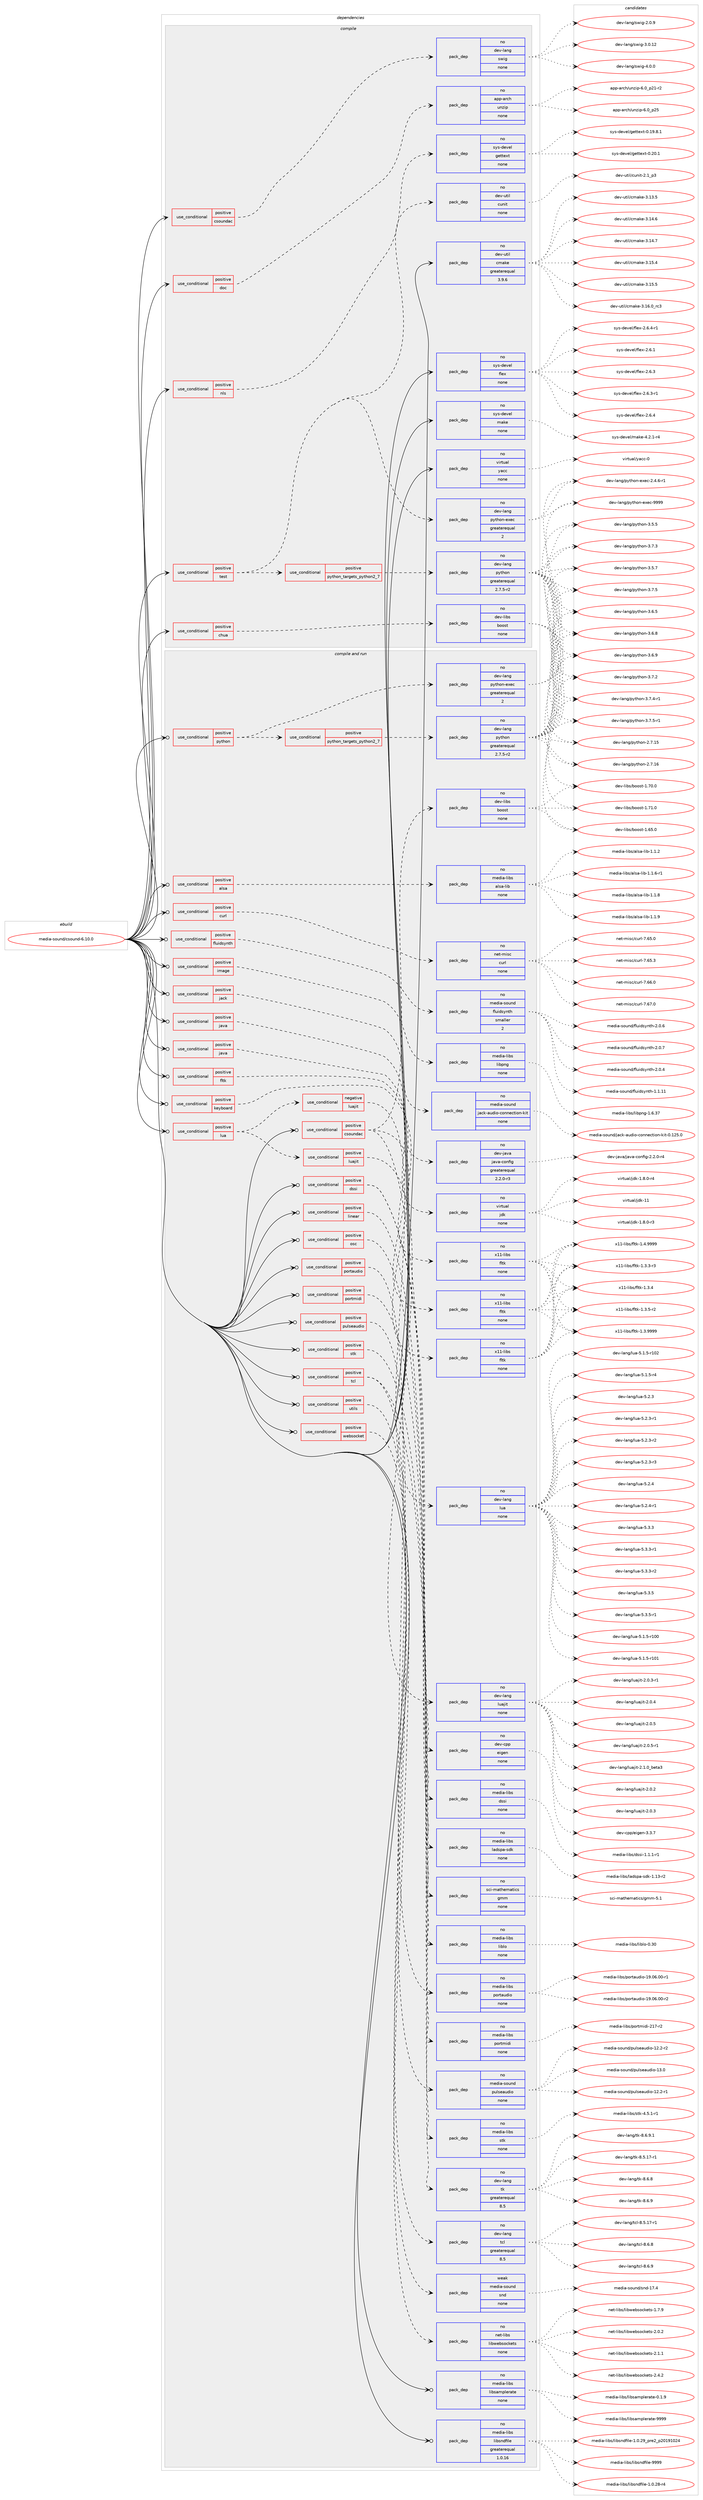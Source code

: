 digraph prolog {

# *************
# Graph options
# *************

newrank=true;
concentrate=true;
compound=true;
graph [rankdir=LR,fontname=Helvetica,fontsize=10,ranksep=1.5];#, ranksep=2.5, nodesep=0.2];
edge  [arrowhead=vee];
node  [fontname=Helvetica,fontsize=10];

# **********
# The ebuild
# **********

subgraph cluster_leftcol {
color=gray;
rank=same;
label=<<i>ebuild</i>>;
id [label="media-sound/csound-6.10.0", color=red, width=4, href="../media-sound/csound-6.10.0.svg"];
}

# ****************
# The dependencies
# ****************

subgraph cluster_midcol {
color=gray;
label=<<i>dependencies</i>>;
subgraph cluster_compile {
fillcolor="#eeeeee";
style=filled;
label=<<i>compile</i>>;
subgraph cond193759 {
dependency798085 [label=<<TABLE BORDER="0" CELLBORDER="1" CELLSPACING="0" CELLPADDING="4"><TR><TD ROWSPAN="3" CELLPADDING="10">use_conditional</TD></TR><TR><TD>positive</TD></TR><TR><TD>chua</TD></TR></TABLE>>, shape=none, color=red];
subgraph pack590385 {
dependency798086 [label=<<TABLE BORDER="0" CELLBORDER="1" CELLSPACING="0" CELLPADDING="4" WIDTH="220"><TR><TD ROWSPAN="6" CELLPADDING="30">pack_dep</TD></TR><TR><TD WIDTH="110">no</TD></TR><TR><TD>dev-libs</TD></TR><TR><TD>boost</TD></TR><TR><TD>none</TD></TR><TR><TD></TD></TR></TABLE>>, shape=none, color=blue];
}
dependency798085:e -> dependency798086:w [weight=20,style="dashed",arrowhead="vee"];
}
id:e -> dependency798085:w [weight=20,style="solid",arrowhead="vee"];
subgraph cond193760 {
dependency798087 [label=<<TABLE BORDER="0" CELLBORDER="1" CELLSPACING="0" CELLPADDING="4"><TR><TD ROWSPAN="3" CELLPADDING="10">use_conditional</TD></TR><TR><TD>positive</TD></TR><TR><TD>csoundac</TD></TR></TABLE>>, shape=none, color=red];
subgraph pack590386 {
dependency798088 [label=<<TABLE BORDER="0" CELLBORDER="1" CELLSPACING="0" CELLPADDING="4" WIDTH="220"><TR><TD ROWSPAN="6" CELLPADDING="30">pack_dep</TD></TR><TR><TD WIDTH="110">no</TD></TR><TR><TD>dev-lang</TD></TR><TR><TD>swig</TD></TR><TR><TD>none</TD></TR><TR><TD></TD></TR></TABLE>>, shape=none, color=blue];
}
dependency798087:e -> dependency798088:w [weight=20,style="dashed",arrowhead="vee"];
}
id:e -> dependency798087:w [weight=20,style="solid",arrowhead="vee"];
subgraph cond193761 {
dependency798089 [label=<<TABLE BORDER="0" CELLBORDER="1" CELLSPACING="0" CELLPADDING="4"><TR><TD ROWSPAN="3" CELLPADDING="10">use_conditional</TD></TR><TR><TD>positive</TD></TR><TR><TD>doc</TD></TR></TABLE>>, shape=none, color=red];
subgraph pack590387 {
dependency798090 [label=<<TABLE BORDER="0" CELLBORDER="1" CELLSPACING="0" CELLPADDING="4" WIDTH="220"><TR><TD ROWSPAN="6" CELLPADDING="30">pack_dep</TD></TR><TR><TD WIDTH="110">no</TD></TR><TR><TD>app-arch</TD></TR><TR><TD>unzip</TD></TR><TR><TD>none</TD></TR><TR><TD></TD></TR></TABLE>>, shape=none, color=blue];
}
dependency798089:e -> dependency798090:w [weight=20,style="dashed",arrowhead="vee"];
}
id:e -> dependency798089:w [weight=20,style="solid",arrowhead="vee"];
subgraph cond193762 {
dependency798091 [label=<<TABLE BORDER="0" CELLBORDER="1" CELLSPACING="0" CELLPADDING="4"><TR><TD ROWSPAN="3" CELLPADDING="10">use_conditional</TD></TR><TR><TD>positive</TD></TR><TR><TD>nls</TD></TR></TABLE>>, shape=none, color=red];
subgraph pack590388 {
dependency798092 [label=<<TABLE BORDER="0" CELLBORDER="1" CELLSPACING="0" CELLPADDING="4" WIDTH="220"><TR><TD ROWSPAN="6" CELLPADDING="30">pack_dep</TD></TR><TR><TD WIDTH="110">no</TD></TR><TR><TD>sys-devel</TD></TR><TR><TD>gettext</TD></TR><TR><TD>none</TD></TR><TR><TD></TD></TR></TABLE>>, shape=none, color=blue];
}
dependency798091:e -> dependency798092:w [weight=20,style="dashed",arrowhead="vee"];
}
id:e -> dependency798091:w [weight=20,style="solid",arrowhead="vee"];
subgraph cond193763 {
dependency798093 [label=<<TABLE BORDER="0" CELLBORDER="1" CELLSPACING="0" CELLPADDING="4"><TR><TD ROWSPAN="3" CELLPADDING="10">use_conditional</TD></TR><TR><TD>positive</TD></TR><TR><TD>test</TD></TR></TABLE>>, shape=none, color=red];
subgraph pack590389 {
dependency798094 [label=<<TABLE BORDER="0" CELLBORDER="1" CELLSPACING="0" CELLPADDING="4" WIDTH="220"><TR><TD ROWSPAN="6" CELLPADDING="30">pack_dep</TD></TR><TR><TD WIDTH="110">no</TD></TR><TR><TD>dev-util</TD></TR><TR><TD>cunit</TD></TR><TR><TD>none</TD></TR><TR><TD></TD></TR></TABLE>>, shape=none, color=blue];
}
dependency798093:e -> dependency798094:w [weight=20,style="dashed",arrowhead="vee"];
subgraph cond193764 {
dependency798095 [label=<<TABLE BORDER="0" CELLBORDER="1" CELLSPACING="0" CELLPADDING="4"><TR><TD ROWSPAN="3" CELLPADDING="10">use_conditional</TD></TR><TR><TD>positive</TD></TR><TR><TD>python_targets_python2_7</TD></TR></TABLE>>, shape=none, color=red];
subgraph pack590390 {
dependency798096 [label=<<TABLE BORDER="0" CELLBORDER="1" CELLSPACING="0" CELLPADDING="4" WIDTH="220"><TR><TD ROWSPAN="6" CELLPADDING="30">pack_dep</TD></TR><TR><TD WIDTH="110">no</TD></TR><TR><TD>dev-lang</TD></TR><TR><TD>python</TD></TR><TR><TD>greaterequal</TD></TR><TR><TD>2.7.5-r2</TD></TR></TABLE>>, shape=none, color=blue];
}
dependency798095:e -> dependency798096:w [weight=20,style="dashed",arrowhead="vee"];
}
dependency798093:e -> dependency798095:w [weight=20,style="dashed",arrowhead="vee"];
subgraph pack590391 {
dependency798097 [label=<<TABLE BORDER="0" CELLBORDER="1" CELLSPACING="0" CELLPADDING="4" WIDTH="220"><TR><TD ROWSPAN="6" CELLPADDING="30">pack_dep</TD></TR><TR><TD WIDTH="110">no</TD></TR><TR><TD>dev-lang</TD></TR><TR><TD>python-exec</TD></TR><TR><TD>greaterequal</TD></TR><TR><TD>2</TD></TR></TABLE>>, shape=none, color=blue];
}
dependency798093:e -> dependency798097:w [weight=20,style="dashed",arrowhead="vee"];
}
id:e -> dependency798093:w [weight=20,style="solid",arrowhead="vee"];
subgraph pack590392 {
dependency798098 [label=<<TABLE BORDER="0" CELLBORDER="1" CELLSPACING="0" CELLPADDING="4" WIDTH="220"><TR><TD ROWSPAN="6" CELLPADDING="30">pack_dep</TD></TR><TR><TD WIDTH="110">no</TD></TR><TR><TD>dev-util</TD></TR><TR><TD>cmake</TD></TR><TR><TD>greaterequal</TD></TR><TR><TD>3.9.6</TD></TR></TABLE>>, shape=none, color=blue];
}
id:e -> dependency798098:w [weight=20,style="solid",arrowhead="vee"];
subgraph pack590393 {
dependency798099 [label=<<TABLE BORDER="0" CELLBORDER="1" CELLSPACING="0" CELLPADDING="4" WIDTH="220"><TR><TD ROWSPAN="6" CELLPADDING="30">pack_dep</TD></TR><TR><TD WIDTH="110">no</TD></TR><TR><TD>sys-devel</TD></TR><TR><TD>flex</TD></TR><TR><TD>none</TD></TR><TR><TD></TD></TR></TABLE>>, shape=none, color=blue];
}
id:e -> dependency798099:w [weight=20,style="solid",arrowhead="vee"];
subgraph pack590394 {
dependency798100 [label=<<TABLE BORDER="0" CELLBORDER="1" CELLSPACING="0" CELLPADDING="4" WIDTH="220"><TR><TD ROWSPAN="6" CELLPADDING="30">pack_dep</TD></TR><TR><TD WIDTH="110">no</TD></TR><TR><TD>sys-devel</TD></TR><TR><TD>make</TD></TR><TR><TD>none</TD></TR><TR><TD></TD></TR></TABLE>>, shape=none, color=blue];
}
id:e -> dependency798100:w [weight=20,style="solid",arrowhead="vee"];
subgraph pack590395 {
dependency798101 [label=<<TABLE BORDER="0" CELLBORDER="1" CELLSPACING="0" CELLPADDING="4" WIDTH="220"><TR><TD ROWSPAN="6" CELLPADDING="30">pack_dep</TD></TR><TR><TD WIDTH="110">no</TD></TR><TR><TD>virtual</TD></TR><TR><TD>yacc</TD></TR><TR><TD>none</TD></TR><TR><TD></TD></TR></TABLE>>, shape=none, color=blue];
}
id:e -> dependency798101:w [weight=20,style="solid",arrowhead="vee"];
}
subgraph cluster_compileandrun {
fillcolor="#eeeeee";
style=filled;
label=<<i>compile and run</i>>;
subgraph cond193765 {
dependency798102 [label=<<TABLE BORDER="0" CELLBORDER="1" CELLSPACING="0" CELLPADDING="4"><TR><TD ROWSPAN="3" CELLPADDING="10">use_conditional</TD></TR><TR><TD>positive</TD></TR><TR><TD>alsa</TD></TR></TABLE>>, shape=none, color=red];
subgraph pack590396 {
dependency798103 [label=<<TABLE BORDER="0" CELLBORDER="1" CELLSPACING="0" CELLPADDING="4" WIDTH="220"><TR><TD ROWSPAN="6" CELLPADDING="30">pack_dep</TD></TR><TR><TD WIDTH="110">no</TD></TR><TR><TD>media-libs</TD></TR><TR><TD>alsa-lib</TD></TR><TR><TD>none</TD></TR><TR><TD></TD></TR></TABLE>>, shape=none, color=blue];
}
dependency798102:e -> dependency798103:w [weight=20,style="dashed",arrowhead="vee"];
}
id:e -> dependency798102:w [weight=20,style="solid",arrowhead="odotvee"];
subgraph cond193766 {
dependency798104 [label=<<TABLE BORDER="0" CELLBORDER="1" CELLSPACING="0" CELLPADDING="4"><TR><TD ROWSPAN="3" CELLPADDING="10">use_conditional</TD></TR><TR><TD>positive</TD></TR><TR><TD>csoundac</TD></TR></TABLE>>, shape=none, color=red];
subgraph pack590397 {
dependency798105 [label=<<TABLE BORDER="0" CELLBORDER="1" CELLSPACING="0" CELLPADDING="4" WIDTH="220"><TR><TD ROWSPAN="6" CELLPADDING="30">pack_dep</TD></TR><TR><TD WIDTH="110">no</TD></TR><TR><TD>x11-libs</TD></TR><TR><TD>fltk</TD></TR><TR><TD>none</TD></TR><TR><TD></TD></TR></TABLE>>, shape=none, color=blue];
}
dependency798104:e -> dependency798105:w [weight=20,style="dashed",arrowhead="vee"];
subgraph pack590398 {
dependency798106 [label=<<TABLE BORDER="0" CELLBORDER="1" CELLSPACING="0" CELLPADDING="4" WIDTH="220"><TR><TD ROWSPAN="6" CELLPADDING="30">pack_dep</TD></TR><TR><TD WIDTH="110">no</TD></TR><TR><TD>dev-cpp</TD></TR><TR><TD>eigen</TD></TR><TR><TD>none</TD></TR><TR><TD></TD></TR></TABLE>>, shape=none, color=blue];
}
dependency798104:e -> dependency798106:w [weight=20,style="dashed",arrowhead="vee"];
subgraph pack590399 {
dependency798107 [label=<<TABLE BORDER="0" CELLBORDER="1" CELLSPACING="0" CELLPADDING="4" WIDTH="220"><TR><TD ROWSPAN="6" CELLPADDING="30">pack_dep</TD></TR><TR><TD WIDTH="110">no</TD></TR><TR><TD>dev-libs</TD></TR><TR><TD>boost</TD></TR><TR><TD>none</TD></TR><TR><TD></TD></TR></TABLE>>, shape=none, color=blue];
}
dependency798104:e -> dependency798107:w [weight=20,style="dashed",arrowhead="vee"];
}
id:e -> dependency798104:w [weight=20,style="solid",arrowhead="odotvee"];
subgraph cond193767 {
dependency798108 [label=<<TABLE BORDER="0" CELLBORDER="1" CELLSPACING="0" CELLPADDING="4"><TR><TD ROWSPAN="3" CELLPADDING="10">use_conditional</TD></TR><TR><TD>positive</TD></TR><TR><TD>curl</TD></TR></TABLE>>, shape=none, color=red];
subgraph pack590400 {
dependency798109 [label=<<TABLE BORDER="0" CELLBORDER="1" CELLSPACING="0" CELLPADDING="4" WIDTH="220"><TR><TD ROWSPAN="6" CELLPADDING="30">pack_dep</TD></TR><TR><TD WIDTH="110">no</TD></TR><TR><TD>net-misc</TD></TR><TR><TD>curl</TD></TR><TR><TD>none</TD></TR><TR><TD></TD></TR></TABLE>>, shape=none, color=blue];
}
dependency798108:e -> dependency798109:w [weight=20,style="dashed",arrowhead="vee"];
}
id:e -> dependency798108:w [weight=20,style="solid",arrowhead="odotvee"];
subgraph cond193768 {
dependency798110 [label=<<TABLE BORDER="0" CELLBORDER="1" CELLSPACING="0" CELLPADDING="4"><TR><TD ROWSPAN="3" CELLPADDING="10">use_conditional</TD></TR><TR><TD>positive</TD></TR><TR><TD>dssi</TD></TR></TABLE>>, shape=none, color=red];
subgraph pack590401 {
dependency798111 [label=<<TABLE BORDER="0" CELLBORDER="1" CELLSPACING="0" CELLPADDING="4" WIDTH="220"><TR><TD ROWSPAN="6" CELLPADDING="30">pack_dep</TD></TR><TR><TD WIDTH="110">no</TD></TR><TR><TD>media-libs</TD></TR><TR><TD>dssi</TD></TR><TR><TD>none</TD></TR><TR><TD></TD></TR></TABLE>>, shape=none, color=blue];
}
dependency798110:e -> dependency798111:w [weight=20,style="dashed",arrowhead="vee"];
subgraph pack590402 {
dependency798112 [label=<<TABLE BORDER="0" CELLBORDER="1" CELLSPACING="0" CELLPADDING="4" WIDTH="220"><TR><TD ROWSPAN="6" CELLPADDING="30">pack_dep</TD></TR><TR><TD WIDTH="110">no</TD></TR><TR><TD>media-libs</TD></TR><TR><TD>ladspa-sdk</TD></TR><TR><TD>none</TD></TR><TR><TD></TD></TR></TABLE>>, shape=none, color=blue];
}
dependency798110:e -> dependency798112:w [weight=20,style="dashed",arrowhead="vee"];
}
id:e -> dependency798110:w [weight=20,style="solid",arrowhead="odotvee"];
subgraph cond193769 {
dependency798113 [label=<<TABLE BORDER="0" CELLBORDER="1" CELLSPACING="0" CELLPADDING="4"><TR><TD ROWSPAN="3" CELLPADDING="10">use_conditional</TD></TR><TR><TD>positive</TD></TR><TR><TD>fltk</TD></TR></TABLE>>, shape=none, color=red];
subgraph pack590403 {
dependency798114 [label=<<TABLE BORDER="0" CELLBORDER="1" CELLSPACING="0" CELLPADDING="4" WIDTH="220"><TR><TD ROWSPAN="6" CELLPADDING="30">pack_dep</TD></TR><TR><TD WIDTH="110">no</TD></TR><TR><TD>x11-libs</TD></TR><TR><TD>fltk</TD></TR><TR><TD>none</TD></TR><TR><TD></TD></TR></TABLE>>, shape=none, color=blue];
}
dependency798113:e -> dependency798114:w [weight=20,style="dashed",arrowhead="vee"];
}
id:e -> dependency798113:w [weight=20,style="solid",arrowhead="odotvee"];
subgraph cond193770 {
dependency798115 [label=<<TABLE BORDER="0" CELLBORDER="1" CELLSPACING="0" CELLPADDING="4"><TR><TD ROWSPAN="3" CELLPADDING="10">use_conditional</TD></TR><TR><TD>positive</TD></TR><TR><TD>fluidsynth</TD></TR></TABLE>>, shape=none, color=red];
subgraph pack590404 {
dependency798116 [label=<<TABLE BORDER="0" CELLBORDER="1" CELLSPACING="0" CELLPADDING="4" WIDTH="220"><TR><TD ROWSPAN="6" CELLPADDING="30">pack_dep</TD></TR><TR><TD WIDTH="110">no</TD></TR><TR><TD>media-sound</TD></TR><TR><TD>fluidsynth</TD></TR><TR><TD>smaller</TD></TR><TR><TD>2</TD></TR></TABLE>>, shape=none, color=blue];
}
dependency798115:e -> dependency798116:w [weight=20,style="dashed",arrowhead="vee"];
}
id:e -> dependency798115:w [weight=20,style="solid",arrowhead="odotvee"];
subgraph cond193771 {
dependency798117 [label=<<TABLE BORDER="0" CELLBORDER="1" CELLSPACING="0" CELLPADDING="4"><TR><TD ROWSPAN="3" CELLPADDING="10">use_conditional</TD></TR><TR><TD>positive</TD></TR><TR><TD>image</TD></TR></TABLE>>, shape=none, color=red];
subgraph pack590405 {
dependency798118 [label=<<TABLE BORDER="0" CELLBORDER="1" CELLSPACING="0" CELLPADDING="4" WIDTH="220"><TR><TD ROWSPAN="6" CELLPADDING="30">pack_dep</TD></TR><TR><TD WIDTH="110">no</TD></TR><TR><TD>media-libs</TD></TR><TR><TD>libpng</TD></TR><TR><TD>none</TD></TR><TR><TD></TD></TR></TABLE>>, shape=none, color=blue];
}
dependency798117:e -> dependency798118:w [weight=20,style="dashed",arrowhead="vee"];
}
id:e -> dependency798117:w [weight=20,style="solid",arrowhead="odotvee"];
subgraph cond193772 {
dependency798119 [label=<<TABLE BORDER="0" CELLBORDER="1" CELLSPACING="0" CELLPADDING="4"><TR><TD ROWSPAN="3" CELLPADDING="10">use_conditional</TD></TR><TR><TD>positive</TD></TR><TR><TD>jack</TD></TR></TABLE>>, shape=none, color=red];
subgraph pack590406 {
dependency798120 [label=<<TABLE BORDER="0" CELLBORDER="1" CELLSPACING="0" CELLPADDING="4" WIDTH="220"><TR><TD ROWSPAN="6" CELLPADDING="30">pack_dep</TD></TR><TR><TD WIDTH="110">no</TD></TR><TR><TD>media-sound</TD></TR><TR><TD>jack-audio-connection-kit</TD></TR><TR><TD>none</TD></TR><TR><TD></TD></TR></TABLE>>, shape=none, color=blue];
}
dependency798119:e -> dependency798120:w [weight=20,style="dashed",arrowhead="vee"];
}
id:e -> dependency798119:w [weight=20,style="solid",arrowhead="odotvee"];
subgraph cond193773 {
dependency798121 [label=<<TABLE BORDER="0" CELLBORDER="1" CELLSPACING="0" CELLPADDING="4"><TR><TD ROWSPAN="3" CELLPADDING="10">use_conditional</TD></TR><TR><TD>positive</TD></TR><TR><TD>java</TD></TR></TABLE>>, shape=none, color=red];
subgraph pack590407 {
dependency798122 [label=<<TABLE BORDER="0" CELLBORDER="1" CELLSPACING="0" CELLPADDING="4" WIDTH="220"><TR><TD ROWSPAN="6" CELLPADDING="30">pack_dep</TD></TR><TR><TD WIDTH="110">no</TD></TR><TR><TD>dev-java</TD></TR><TR><TD>java-config</TD></TR><TR><TD>greaterequal</TD></TR><TR><TD>2.2.0-r3</TD></TR></TABLE>>, shape=none, color=blue];
}
dependency798121:e -> dependency798122:w [weight=20,style="dashed",arrowhead="vee"];
}
id:e -> dependency798121:w [weight=20,style="solid",arrowhead="odotvee"];
subgraph cond193774 {
dependency798123 [label=<<TABLE BORDER="0" CELLBORDER="1" CELLSPACING="0" CELLPADDING="4"><TR><TD ROWSPAN="3" CELLPADDING="10">use_conditional</TD></TR><TR><TD>positive</TD></TR><TR><TD>java</TD></TR></TABLE>>, shape=none, color=red];
subgraph pack590408 {
dependency798124 [label=<<TABLE BORDER="0" CELLBORDER="1" CELLSPACING="0" CELLPADDING="4" WIDTH="220"><TR><TD ROWSPAN="6" CELLPADDING="30">pack_dep</TD></TR><TR><TD WIDTH="110">no</TD></TR><TR><TD>virtual</TD></TR><TR><TD>jdk</TD></TR><TR><TD>none</TD></TR><TR><TD></TD></TR></TABLE>>, shape=none, color=blue];
}
dependency798123:e -> dependency798124:w [weight=20,style="dashed",arrowhead="vee"];
}
id:e -> dependency798123:w [weight=20,style="solid",arrowhead="odotvee"];
subgraph cond193775 {
dependency798125 [label=<<TABLE BORDER="0" CELLBORDER="1" CELLSPACING="0" CELLPADDING="4"><TR><TD ROWSPAN="3" CELLPADDING="10">use_conditional</TD></TR><TR><TD>positive</TD></TR><TR><TD>keyboard</TD></TR></TABLE>>, shape=none, color=red];
subgraph pack590409 {
dependency798126 [label=<<TABLE BORDER="0" CELLBORDER="1" CELLSPACING="0" CELLPADDING="4" WIDTH="220"><TR><TD ROWSPAN="6" CELLPADDING="30">pack_dep</TD></TR><TR><TD WIDTH="110">no</TD></TR><TR><TD>x11-libs</TD></TR><TR><TD>fltk</TD></TR><TR><TD>none</TD></TR><TR><TD></TD></TR></TABLE>>, shape=none, color=blue];
}
dependency798125:e -> dependency798126:w [weight=20,style="dashed",arrowhead="vee"];
}
id:e -> dependency798125:w [weight=20,style="solid",arrowhead="odotvee"];
subgraph cond193776 {
dependency798127 [label=<<TABLE BORDER="0" CELLBORDER="1" CELLSPACING="0" CELLPADDING="4"><TR><TD ROWSPAN="3" CELLPADDING="10">use_conditional</TD></TR><TR><TD>positive</TD></TR><TR><TD>linear</TD></TR></TABLE>>, shape=none, color=red];
subgraph pack590410 {
dependency798128 [label=<<TABLE BORDER="0" CELLBORDER="1" CELLSPACING="0" CELLPADDING="4" WIDTH="220"><TR><TD ROWSPAN="6" CELLPADDING="30">pack_dep</TD></TR><TR><TD WIDTH="110">no</TD></TR><TR><TD>sci-mathematics</TD></TR><TR><TD>gmm</TD></TR><TR><TD>none</TD></TR><TR><TD></TD></TR></TABLE>>, shape=none, color=blue];
}
dependency798127:e -> dependency798128:w [weight=20,style="dashed",arrowhead="vee"];
}
id:e -> dependency798127:w [weight=20,style="solid",arrowhead="odotvee"];
subgraph cond193777 {
dependency798129 [label=<<TABLE BORDER="0" CELLBORDER="1" CELLSPACING="0" CELLPADDING="4"><TR><TD ROWSPAN="3" CELLPADDING="10">use_conditional</TD></TR><TR><TD>positive</TD></TR><TR><TD>lua</TD></TR></TABLE>>, shape=none, color=red];
subgraph cond193778 {
dependency798130 [label=<<TABLE BORDER="0" CELLBORDER="1" CELLSPACING="0" CELLPADDING="4"><TR><TD ROWSPAN="3" CELLPADDING="10">use_conditional</TD></TR><TR><TD>positive</TD></TR><TR><TD>luajit</TD></TR></TABLE>>, shape=none, color=red];
subgraph pack590411 {
dependency798131 [label=<<TABLE BORDER="0" CELLBORDER="1" CELLSPACING="0" CELLPADDING="4" WIDTH="220"><TR><TD ROWSPAN="6" CELLPADDING="30">pack_dep</TD></TR><TR><TD WIDTH="110">no</TD></TR><TR><TD>dev-lang</TD></TR><TR><TD>luajit</TD></TR><TR><TD>none</TD></TR><TR><TD></TD></TR></TABLE>>, shape=none, color=blue];
}
dependency798130:e -> dependency798131:w [weight=20,style="dashed",arrowhead="vee"];
}
dependency798129:e -> dependency798130:w [weight=20,style="dashed",arrowhead="vee"];
subgraph cond193779 {
dependency798132 [label=<<TABLE BORDER="0" CELLBORDER="1" CELLSPACING="0" CELLPADDING="4"><TR><TD ROWSPAN="3" CELLPADDING="10">use_conditional</TD></TR><TR><TD>negative</TD></TR><TR><TD>luajit</TD></TR></TABLE>>, shape=none, color=red];
subgraph pack590412 {
dependency798133 [label=<<TABLE BORDER="0" CELLBORDER="1" CELLSPACING="0" CELLPADDING="4" WIDTH="220"><TR><TD ROWSPAN="6" CELLPADDING="30">pack_dep</TD></TR><TR><TD WIDTH="110">no</TD></TR><TR><TD>dev-lang</TD></TR><TR><TD>lua</TD></TR><TR><TD>none</TD></TR><TR><TD></TD></TR></TABLE>>, shape=none, color=blue];
}
dependency798132:e -> dependency798133:w [weight=20,style="dashed",arrowhead="vee"];
}
dependency798129:e -> dependency798132:w [weight=20,style="dashed",arrowhead="vee"];
}
id:e -> dependency798129:w [weight=20,style="solid",arrowhead="odotvee"];
subgraph cond193780 {
dependency798134 [label=<<TABLE BORDER="0" CELLBORDER="1" CELLSPACING="0" CELLPADDING="4"><TR><TD ROWSPAN="3" CELLPADDING="10">use_conditional</TD></TR><TR><TD>positive</TD></TR><TR><TD>osc</TD></TR></TABLE>>, shape=none, color=red];
subgraph pack590413 {
dependency798135 [label=<<TABLE BORDER="0" CELLBORDER="1" CELLSPACING="0" CELLPADDING="4" WIDTH="220"><TR><TD ROWSPAN="6" CELLPADDING="30">pack_dep</TD></TR><TR><TD WIDTH="110">no</TD></TR><TR><TD>media-libs</TD></TR><TR><TD>liblo</TD></TR><TR><TD>none</TD></TR><TR><TD></TD></TR></TABLE>>, shape=none, color=blue];
}
dependency798134:e -> dependency798135:w [weight=20,style="dashed",arrowhead="vee"];
}
id:e -> dependency798134:w [weight=20,style="solid",arrowhead="odotvee"];
subgraph cond193781 {
dependency798136 [label=<<TABLE BORDER="0" CELLBORDER="1" CELLSPACING="0" CELLPADDING="4"><TR><TD ROWSPAN="3" CELLPADDING="10">use_conditional</TD></TR><TR><TD>positive</TD></TR><TR><TD>portaudio</TD></TR></TABLE>>, shape=none, color=red];
subgraph pack590414 {
dependency798137 [label=<<TABLE BORDER="0" CELLBORDER="1" CELLSPACING="0" CELLPADDING="4" WIDTH="220"><TR><TD ROWSPAN="6" CELLPADDING="30">pack_dep</TD></TR><TR><TD WIDTH="110">no</TD></TR><TR><TD>media-libs</TD></TR><TR><TD>portaudio</TD></TR><TR><TD>none</TD></TR><TR><TD></TD></TR></TABLE>>, shape=none, color=blue];
}
dependency798136:e -> dependency798137:w [weight=20,style="dashed",arrowhead="vee"];
}
id:e -> dependency798136:w [weight=20,style="solid",arrowhead="odotvee"];
subgraph cond193782 {
dependency798138 [label=<<TABLE BORDER="0" CELLBORDER="1" CELLSPACING="0" CELLPADDING="4"><TR><TD ROWSPAN="3" CELLPADDING="10">use_conditional</TD></TR><TR><TD>positive</TD></TR><TR><TD>portmidi</TD></TR></TABLE>>, shape=none, color=red];
subgraph pack590415 {
dependency798139 [label=<<TABLE BORDER="0" CELLBORDER="1" CELLSPACING="0" CELLPADDING="4" WIDTH="220"><TR><TD ROWSPAN="6" CELLPADDING="30">pack_dep</TD></TR><TR><TD WIDTH="110">no</TD></TR><TR><TD>media-libs</TD></TR><TR><TD>portmidi</TD></TR><TR><TD>none</TD></TR><TR><TD></TD></TR></TABLE>>, shape=none, color=blue];
}
dependency798138:e -> dependency798139:w [weight=20,style="dashed",arrowhead="vee"];
}
id:e -> dependency798138:w [weight=20,style="solid",arrowhead="odotvee"];
subgraph cond193783 {
dependency798140 [label=<<TABLE BORDER="0" CELLBORDER="1" CELLSPACING="0" CELLPADDING="4"><TR><TD ROWSPAN="3" CELLPADDING="10">use_conditional</TD></TR><TR><TD>positive</TD></TR><TR><TD>pulseaudio</TD></TR></TABLE>>, shape=none, color=red];
subgraph pack590416 {
dependency798141 [label=<<TABLE BORDER="0" CELLBORDER="1" CELLSPACING="0" CELLPADDING="4" WIDTH="220"><TR><TD ROWSPAN="6" CELLPADDING="30">pack_dep</TD></TR><TR><TD WIDTH="110">no</TD></TR><TR><TD>media-sound</TD></TR><TR><TD>pulseaudio</TD></TR><TR><TD>none</TD></TR><TR><TD></TD></TR></TABLE>>, shape=none, color=blue];
}
dependency798140:e -> dependency798141:w [weight=20,style="dashed",arrowhead="vee"];
}
id:e -> dependency798140:w [weight=20,style="solid",arrowhead="odotvee"];
subgraph cond193784 {
dependency798142 [label=<<TABLE BORDER="0" CELLBORDER="1" CELLSPACING="0" CELLPADDING="4"><TR><TD ROWSPAN="3" CELLPADDING="10">use_conditional</TD></TR><TR><TD>positive</TD></TR><TR><TD>python</TD></TR></TABLE>>, shape=none, color=red];
subgraph cond193785 {
dependency798143 [label=<<TABLE BORDER="0" CELLBORDER="1" CELLSPACING="0" CELLPADDING="4"><TR><TD ROWSPAN="3" CELLPADDING="10">use_conditional</TD></TR><TR><TD>positive</TD></TR><TR><TD>python_targets_python2_7</TD></TR></TABLE>>, shape=none, color=red];
subgraph pack590417 {
dependency798144 [label=<<TABLE BORDER="0" CELLBORDER="1" CELLSPACING="0" CELLPADDING="4" WIDTH="220"><TR><TD ROWSPAN="6" CELLPADDING="30">pack_dep</TD></TR><TR><TD WIDTH="110">no</TD></TR><TR><TD>dev-lang</TD></TR><TR><TD>python</TD></TR><TR><TD>greaterequal</TD></TR><TR><TD>2.7.5-r2</TD></TR></TABLE>>, shape=none, color=blue];
}
dependency798143:e -> dependency798144:w [weight=20,style="dashed",arrowhead="vee"];
}
dependency798142:e -> dependency798143:w [weight=20,style="dashed",arrowhead="vee"];
subgraph pack590418 {
dependency798145 [label=<<TABLE BORDER="0" CELLBORDER="1" CELLSPACING="0" CELLPADDING="4" WIDTH="220"><TR><TD ROWSPAN="6" CELLPADDING="30">pack_dep</TD></TR><TR><TD WIDTH="110">no</TD></TR><TR><TD>dev-lang</TD></TR><TR><TD>python-exec</TD></TR><TR><TD>greaterequal</TD></TR><TR><TD>2</TD></TR></TABLE>>, shape=none, color=blue];
}
dependency798142:e -> dependency798145:w [weight=20,style="dashed",arrowhead="vee"];
}
id:e -> dependency798142:w [weight=20,style="solid",arrowhead="odotvee"];
subgraph cond193786 {
dependency798146 [label=<<TABLE BORDER="0" CELLBORDER="1" CELLSPACING="0" CELLPADDING="4"><TR><TD ROWSPAN="3" CELLPADDING="10">use_conditional</TD></TR><TR><TD>positive</TD></TR><TR><TD>stk</TD></TR></TABLE>>, shape=none, color=red];
subgraph pack590419 {
dependency798147 [label=<<TABLE BORDER="0" CELLBORDER="1" CELLSPACING="0" CELLPADDING="4" WIDTH="220"><TR><TD ROWSPAN="6" CELLPADDING="30">pack_dep</TD></TR><TR><TD WIDTH="110">no</TD></TR><TR><TD>media-libs</TD></TR><TR><TD>stk</TD></TR><TR><TD>none</TD></TR><TR><TD></TD></TR></TABLE>>, shape=none, color=blue];
}
dependency798146:e -> dependency798147:w [weight=20,style="dashed",arrowhead="vee"];
}
id:e -> dependency798146:w [weight=20,style="solid",arrowhead="odotvee"];
subgraph cond193787 {
dependency798148 [label=<<TABLE BORDER="0" CELLBORDER="1" CELLSPACING="0" CELLPADDING="4"><TR><TD ROWSPAN="3" CELLPADDING="10">use_conditional</TD></TR><TR><TD>positive</TD></TR><TR><TD>tcl</TD></TR></TABLE>>, shape=none, color=red];
subgraph pack590420 {
dependency798149 [label=<<TABLE BORDER="0" CELLBORDER="1" CELLSPACING="0" CELLPADDING="4" WIDTH="220"><TR><TD ROWSPAN="6" CELLPADDING="30">pack_dep</TD></TR><TR><TD WIDTH="110">no</TD></TR><TR><TD>dev-lang</TD></TR><TR><TD>tcl</TD></TR><TR><TD>greaterequal</TD></TR><TR><TD>8.5</TD></TR></TABLE>>, shape=none, color=blue];
}
dependency798148:e -> dependency798149:w [weight=20,style="dashed",arrowhead="vee"];
subgraph pack590421 {
dependency798150 [label=<<TABLE BORDER="0" CELLBORDER="1" CELLSPACING="0" CELLPADDING="4" WIDTH="220"><TR><TD ROWSPAN="6" CELLPADDING="30">pack_dep</TD></TR><TR><TD WIDTH="110">no</TD></TR><TR><TD>dev-lang</TD></TR><TR><TD>tk</TD></TR><TR><TD>greaterequal</TD></TR><TR><TD>8.5</TD></TR></TABLE>>, shape=none, color=blue];
}
dependency798148:e -> dependency798150:w [weight=20,style="dashed",arrowhead="vee"];
}
id:e -> dependency798148:w [weight=20,style="solid",arrowhead="odotvee"];
subgraph cond193788 {
dependency798151 [label=<<TABLE BORDER="0" CELLBORDER="1" CELLSPACING="0" CELLPADDING="4"><TR><TD ROWSPAN="3" CELLPADDING="10">use_conditional</TD></TR><TR><TD>positive</TD></TR><TR><TD>utils</TD></TR></TABLE>>, shape=none, color=red];
subgraph pack590422 {
dependency798152 [label=<<TABLE BORDER="0" CELLBORDER="1" CELLSPACING="0" CELLPADDING="4" WIDTH="220"><TR><TD ROWSPAN="6" CELLPADDING="30">pack_dep</TD></TR><TR><TD WIDTH="110">weak</TD></TR><TR><TD>media-sound</TD></TR><TR><TD>snd</TD></TR><TR><TD>none</TD></TR><TR><TD></TD></TR></TABLE>>, shape=none, color=blue];
}
dependency798151:e -> dependency798152:w [weight=20,style="dashed",arrowhead="vee"];
}
id:e -> dependency798151:w [weight=20,style="solid",arrowhead="odotvee"];
subgraph cond193789 {
dependency798153 [label=<<TABLE BORDER="0" CELLBORDER="1" CELLSPACING="0" CELLPADDING="4"><TR><TD ROWSPAN="3" CELLPADDING="10">use_conditional</TD></TR><TR><TD>positive</TD></TR><TR><TD>websocket</TD></TR></TABLE>>, shape=none, color=red];
subgraph pack590423 {
dependency798154 [label=<<TABLE BORDER="0" CELLBORDER="1" CELLSPACING="0" CELLPADDING="4" WIDTH="220"><TR><TD ROWSPAN="6" CELLPADDING="30">pack_dep</TD></TR><TR><TD WIDTH="110">no</TD></TR><TR><TD>net-libs</TD></TR><TR><TD>libwebsockets</TD></TR><TR><TD>none</TD></TR><TR><TD></TD></TR></TABLE>>, shape=none, color=blue];
}
dependency798153:e -> dependency798154:w [weight=20,style="dashed",arrowhead="vee"];
}
id:e -> dependency798153:w [weight=20,style="solid",arrowhead="odotvee"];
subgraph pack590424 {
dependency798155 [label=<<TABLE BORDER="0" CELLBORDER="1" CELLSPACING="0" CELLPADDING="4" WIDTH="220"><TR><TD ROWSPAN="6" CELLPADDING="30">pack_dep</TD></TR><TR><TD WIDTH="110">no</TD></TR><TR><TD>media-libs</TD></TR><TR><TD>libsamplerate</TD></TR><TR><TD>none</TD></TR><TR><TD></TD></TR></TABLE>>, shape=none, color=blue];
}
id:e -> dependency798155:w [weight=20,style="solid",arrowhead="odotvee"];
subgraph pack590425 {
dependency798156 [label=<<TABLE BORDER="0" CELLBORDER="1" CELLSPACING="0" CELLPADDING="4" WIDTH="220"><TR><TD ROWSPAN="6" CELLPADDING="30">pack_dep</TD></TR><TR><TD WIDTH="110">no</TD></TR><TR><TD>media-libs</TD></TR><TR><TD>libsndfile</TD></TR><TR><TD>greaterequal</TD></TR><TR><TD>1.0.16</TD></TR></TABLE>>, shape=none, color=blue];
}
id:e -> dependency798156:w [weight=20,style="solid",arrowhead="odotvee"];
}
subgraph cluster_run {
fillcolor="#eeeeee";
style=filled;
label=<<i>run</i>>;
}
}

# **************
# The candidates
# **************

subgraph cluster_choices {
rank=same;
color=gray;
label=<<i>candidates</i>>;

subgraph choice590385 {
color=black;
nodesep=1;
choice1001011184510810598115479811111111511645494654534648 [label="dev-libs/boost-1.65.0", color=red, width=4,href="../dev-libs/boost-1.65.0.svg"];
choice1001011184510810598115479811111111511645494655484648 [label="dev-libs/boost-1.70.0", color=red, width=4,href="../dev-libs/boost-1.70.0.svg"];
choice1001011184510810598115479811111111511645494655494648 [label="dev-libs/boost-1.71.0", color=red, width=4,href="../dev-libs/boost-1.71.0.svg"];
dependency798086:e -> choice1001011184510810598115479811111111511645494654534648:w [style=dotted,weight="100"];
dependency798086:e -> choice1001011184510810598115479811111111511645494655484648:w [style=dotted,weight="100"];
dependency798086:e -> choice1001011184510810598115479811111111511645494655494648:w [style=dotted,weight="100"];
}
subgraph choice590386 {
color=black;
nodesep=1;
choice100101118451089711010347115119105103455046484657 [label="dev-lang/swig-2.0.9", color=red, width=4,href="../dev-lang/swig-2.0.9.svg"];
choice10010111845108971101034711511910510345514648464950 [label="dev-lang/swig-3.0.12", color=red, width=4,href="../dev-lang/swig-3.0.12.svg"];
choice100101118451089711010347115119105103455246484648 [label="dev-lang/swig-4.0.0", color=red, width=4,href="../dev-lang/swig-4.0.0.svg"];
dependency798088:e -> choice100101118451089711010347115119105103455046484657:w [style=dotted,weight="100"];
dependency798088:e -> choice10010111845108971101034711511910510345514648464950:w [style=dotted,weight="100"];
dependency798088:e -> choice100101118451089711010347115119105103455246484648:w [style=dotted,weight="100"];
}
subgraph choice590387 {
color=black;
nodesep=1;
choice9711211245971149910447117110122105112455446489511250494511450 [label="app-arch/unzip-6.0_p21-r2", color=red, width=4,href="../app-arch/unzip-6.0_p21-r2.svg"];
choice971121124597114991044711711012210511245544648951125053 [label="app-arch/unzip-6.0_p25", color=red, width=4,href="../app-arch/unzip-6.0_p25.svg"];
dependency798090:e -> choice9711211245971149910447117110122105112455446489511250494511450:w [style=dotted,weight="100"];
dependency798090:e -> choice971121124597114991044711711012210511245544648951125053:w [style=dotted,weight="100"];
}
subgraph choice590388 {
color=black;
nodesep=1;
choice1151211154510010111810110847103101116116101120116454846495746564649 [label="sys-devel/gettext-0.19.8.1", color=red, width=4,href="../sys-devel/gettext-0.19.8.1.svg"];
choice115121115451001011181011084710310111611610112011645484650484649 [label="sys-devel/gettext-0.20.1", color=red, width=4,href="../sys-devel/gettext-0.20.1.svg"];
dependency798092:e -> choice1151211154510010111810110847103101116116101120116454846495746564649:w [style=dotted,weight="100"];
dependency798092:e -> choice115121115451001011181011084710310111611610112011645484650484649:w [style=dotted,weight="100"];
}
subgraph choice590389 {
color=black;
nodesep=1;
choice100101118451171161051084799117110105116455046499511251 [label="dev-util/cunit-2.1_p3", color=red, width=4,href="../dev-util/cunit-2.1_p3.svg"];
dependency798094:e -> choice100101118451171161051084799117110105116455046499511251:w [style=dotted,weight="100"];
}
subgraph choice590390 {
color=black;
nodesep=1;
choice10010111845108971101034711212111610411111045504655464953 [label="dev-lang/python-2.7.15", color=red, width=4,href="../dev-lang/python-2.7.15.svg"];
choice10010111845108971101034711212111610411111045504655464954 [label="dev-lang/python-2.7.16", color=red, width=4,href="../dev-lang/python-2.7.16.svg"];
choice100101118451089711010347112121116104111110455146534653 [label="dev-lang/python-3.5.5", color=red, width=4,href="../dev-lang/python-3.5.5.svg"];
choice100101118451089711010347112121116104111110455146534655 [label="dev-lang/python-3.5.7", color=red, width=4,href="../dev-lang/python-3.5.7.svg"];
choice100101118451089711010347112121116104111110455146544653 [label="dev-lang/python-3.6.5", color=red, width=4,href="../dev-lang/python-3.6.5.svg"];
choice100101118451089711010347112121116104111110455146544656 [label="dev-lang/python-3.6.8", color=red, width=4,href="../dev-lang/python-3.6.8.svg"];
choice100101118451089711010347112121116104111110455146544657 [label="dev-lang/python-3.6.9", color=red, width=4,href="../dev-lang/python-3.6.9.svg"];
choice100101118451089711010347112121116104111110455146554650 [label="dev-lang/python-3.7.2", color=red, width=4,href="../dev-lang/python-3.7.2.svg"];
choice100101118451089711010347112121116104111110455146554651 [label="dev-lang/python-3.7.3", color=red, width=4,href="../dev-lang/python-3.7.3.svg"];
choice1001011184510897110103471121211161041111104551465546524511449 [label="dev-lang/python-3.7.4-r1", color=red, width=4,href="../dev-lang/python-3.7.4-r1.svg"];
choice100101118451089711010347112121116104111110455146554653 [label="dev-lang/python-3.7.5", color=red, width=4,href="../dev-lang/python-3.7.5.svg"];
choice1001011184510897110103471121211161041111104551465546534511449 [label="dev-lang/python-3.7.5-r1", color=red, width=4,href="../dev-lang/python-3.7.5-r1.svg"];
dependency798096:e -> choice10010111845108971101034711212111610411111045504655464953:w [style=dotted,weight="100"];
dependency798096:e -> choice10010111845108971101034711212111610411111045504655464954:w [style=dotted,weight="100"];
dependency798096:e -> choice100101118451089711010347112121116104111110455146534653:w [style=dotted,weight="100"];
dependency798096:e -> choice100101118451089711010347112121116104111110455146534655:w [style=dotted,weight="100"];
dependency798096:e -> choice100101118451089711010347112121116104111110455146544653:w [style=dotted,weight="100"];
dependency798096:e -> choice100101118451089711010347112121116104111110455146544656:w [style=dotted,weight="100"];
dependency798096:e -> choice100101118451089711010347112121116104111110455146544657:w [style=dotted,weight="100"];
dependency798096:e -> choice100101118451089711010347112121116104111110455146554650:w [style=dotted,weight="100"];
dependency798096:e -> choice100101118451089711010347112121116104111110455146554651:w [style=dotted,weight="100"];
dependency798096:e -> choice1001011184510897110103471121211161041111104551465546524511449:w [style=dotted,weight="100"];
dependency798096:e -> choice100101118451089711010347112121116104111110455146554653:w [style=dotted,weight="100"];
dependency798096:e -> choice1001011184510897110103471121211161041111104551465546534511449:w [style=dotted,weight="100"];
}
subgraph choice590391 {
color=black;
nodesep=1;
choice10010111845108971101034711212111610411111045101120101994550465246544511449 [label="dev-lang/python-exec-2.4.6-r1", color=red, width=4,href="../dev-lang/python-exec-2.4.6-r1.svg"];
choice10010111845108971101034711212111610411111045101120101994557575757 [label="dev-lang/python-exec-9999", color=red, width=4,href="../dev-lang/python-exec-9999.svg"];
dependency798097:e -> choice10010111845108971101034711212111610411111045101120101994550465246544511449:w [style=dotted,weight="100"];
dependency798097:e -> choice10010111845108971101034711212111610411111045101120101994557575757:w [style=dotted,weight="100"];
}
subgraph choice590392 {
color=black;
nodesep=1;
choice1001011184511711610510847991099710710145514649514653 [label="dev-util/cmake-3.13.5", color=red, width=4,href="../dev-util/cmake-3.13.5.svg"];
choice1001011184511711610510847991099710710145514649524654 [label="dev-util/cmake-3.14.6", color=red, width=4,href="../dev-util/cmake-3.14.6.svg"];
choice1001011184511711610510847991099710710145514649524655 [label="dev-util/cmake-3.14.7", color=red, width=4,href="../dev-util/cmake-3.14.7.svg"];
choice1001011184511711610510847991099710710145514649534652 [label="dev-util/cmake-3.15.4", color=red, width=4,href="../dev-util/cmake-3.15.4.svg"];
choice1001011184511711610510847991099710710145514649534653 [label="dev-util/cmake-3.15.5", color=red, width=4,href="../dev-util/cmake-3.15.5.svg"];
choice1001011184511711610510847991099710710145514649544648951149951 [label="dev-util/cmake-3.16.0_rc3", color=red, width=4,href="../dev-util/cmake-3.16.0_rc3.svg"];
dependency798098:e -> choice1001011184511711610510847991099710710145514649514653:w [style=dotted,weight="100"];
dependency798098:e -> choice1001011184511711610510847991099710710145514649524654:w [style=dotted,weight="100"];
dependency798098:e -> choice1001011184511711610510847991099710710145514649524655:w [style=dotted,weight="100"];
dependency798098:e -> choice1001011184511711610510847991099710710145514649534652:w [style=dotted,weight="100"];
dependency798098:e -> choice1001011184511711610510847991099710710145514649534653:w [style=dotted,weight="100"];
dependency798098:e -> choice1001011184511711610510847991099710710145514649544648951149951:w [style=dotted,weight="100"];
}
subgraph choice590393 {
color=black;
nodesep=1;
choice1151211154510010111810110847102108101120455046544649 [label="sys-devel/flex-2.6.1", color=red, width=4,href="../sys-devel/flex-2.6.1.svg"];
choice1151211154510010111810110847102108101120455046544651 [label="sys-devel/flex-2.6.3", color=red, width=4,href="../sys-devel/flex-2.6.3.svg"];
choice11512111545100101118101108471021081011204550465446514511449 [label="sys-devel/flex-2.6.3-r1", color=red, width=4,href="../sys-devel/flex-2.6.3-r1.svg"];
choice1151211154510010111810110847102108101120455046544652 [label="sys-devel/flex-2.6.4", color=red, width=4,href="../sys-devel/flex-2.6.4.svg"];
choice11512111545100101118101108471021081011204550465446524511449 [label="sys-devel/flex-2.6.4-r1", color=red, width=4,href="../sys-devel/flex-2.6.4-r1.svg"];
dependency798099:e -> choice1151211154510010111810110847102108101120455046544649:w [style=dotted,weight="100"];
dependency798099:e -> choice1151211154510010111810110847102108101120455046544651:w [style=dotted,weight="100"];
dependency798099:e -> choice11512111545100101118101108471021081011204550465446514511449:w [style=dotted,weight="100"];
dependency798099:e -> choice1151211154510010111810110847102108101120455046544652:w [style=dotted,weight="100"];
dependency798099:e -> choice11512111545100101118101108471021081011204550465446524511449:w [style=dotted,weight="100"];
}
subgraph choice590394 {
color=black;
nodesep=1;
choice1151211154510010111810110847109971071014552465046494511452 [label="sys-devel/make-4.2.1-r4", color=red, width=4,href="../sys-devel/make-4.2.1-r4.svg"];
dependency798100:e -> choice1151211154510010111810110847109971071014552465046494511452:w [style=dotted,weight="100"];
}
subgraph choice590395 {
color=black;
nodesep=1;
choice11810511411611797108471219799994548 [label="virtual/yacc-0", color=red, width=4,href="../virtual/yacc-0.svg"];
dependency798101:e -> choice11810511411611797108471219799994548:w [style=dotted,weight="100"];
}
subgraph choice590396 {
color=black;
nodesep=1;
choice1091011001059745108105981154797108115974510810598454946494650 [label="media-libs/alsa-lib-1.1.2", color=red, width=4,href="../media-libs/alsa-lib-1.1.2.svg"];
choice10910110010597451081059811547971081159745108105984549464946544511449 [label="media-libs/alsa-lib-1.1.6-r1", color=red, width=4,href="../media-libs/alsa-lib-1.1.6-r1.svg"];
choice1091011001059745108105981154797108115974510810598454946494656 [label="media-libs/alsa-lib-1.1.8", color=red, width=4,href="../media-libs/alsa-lib-1.1.8.svg"];
choice1091011001059745108105981154797108115974510810598454946494657 [label="media-libs/alsa-lib-1.1.9", color=red, width=4,href="../media-libs/alsa-lib-1.1.9.svg"];
dependency798103:e -> choice1091011001059745108105981154797108115974510810598454946494650:w [style=dotted,weight="100"];
dependency798103:e -> choice10910110010597451081059811547971081159745108105984549464946544511449:w [style=dotted,weight="100"];
dependency798103:e -> choice1091011001059745108105981154797108115974510810598454946494656:w [style=dotted,weight="100"];
dependency798103:e -> choice1091011001059745108105981154797108115974510810598454946494657:w [style=dotted,weight="100"];
}
subgraph choice590397 {
color=black;
nodesep=1;
choice12049494510810598115471021081161074549465146514511451 [label="x11-libs/fltk-1.3.3-r3", color=red, width=4,href="../x11-libs/fltk-1.3.3-r3.svg"];
choice1204949451081059811547102108116107454946514652 [label="x11-libs/fltk-1.3.4", color=red, width=4,href="../x11-libs/fltk-1.3.4.svg"];
choice12049494510810598115471021081161074549465146534511450 [label="x11-libs/fltk-1.3.5-r2", color=red, width=4,href="../x11-libs/fltk-1.3.5-r2.svg"];
choice1204949451081059811547102108116107454946514657575757 [label="x11-libs/fltk-1.3.9999", color=red, width=4,href="../x11-libs/fltk-1.3.9999.svg"];
choice1204949451081059811547102108116107454946524657575757 [label="x11-libs/fltk-1.4.9999", color=red, width=4,href="../x11-libs/fltk-1.4.9999.svg"];
dependency798105:e -> choice12049494510810598115471021081161074549465146514511451:w [style=dotted,weight="100"];
dependency798105:e -> choice1204949451081059811547102108116107454946514652:w [style=dotted,weight="100"];
dependency798105:e -> choice12049494510810598115471021081161074549465146534511450:w [style=dotted,weight="100"];
dependency798105:e -> choice1204949451081059811547102108116107454946514657575757:w [style=dotted,weight="100"];
dependency798105:e -> choice1204949451081059811547102108116107454946524657575757:w [style=dotted,weight="100"];
}
subgraph choice590398 {
color=black;
nodesep=1;
choice100101118459911211247101105103101110455146514655 [label="dev-cpp/eigen-3.3.7", color=red, width=4,href="../dev-cpp/eigen-3.3.7.svg"];
dependency798106:e -> choice100101118459911211247101105103101110455146514655:w [style=dotted,weight="100"];
}
subgraph choice590399 {
color=black;
nodesep=1;
choice1001011184510810598115479811111111511645494654534648 [label="dev-libs/boost-1.65.0", color=red, width=4,href="../dev-libs/boost-1.65.0.svg"];
choice1001011184510810598115479811111111511645494655484648 [label="dev-libs/boost-1.70.0", color=red, width=4,href="../dev-libs/boost-1.70.0.svg"];
choice1001011184510810598115479811111111511645494655494648 [label="dev-libs/boost-1.71.0", color=red, width=4,href="../dev-libs/boost-1.71.0.svg"];
dependency798107:e -> choice1001011184510810598115479811111111511645494654534648:w [style=dotted,weight="100"];
dependency798107:e -> choice1001011184510810598115479811111111511645494655484648:w [style=dotted,weight="100"];
dependency798107:e -> choice1001011184510810598115479811111111511645494655494648:w [style=dotted,weight="100"];
}
subgraph choice590400 {
color=black;
nodesep=1;
choice1101011164510910511599479911711410845554654534648 [label="net-misc/curl-7.65.0", color=red, width=4,href="../net-misc/curl-7.65.0.svg"];
choice1101011164510910511599479911711410845554654534651 [label="net-misc/curl-7.65.3", color=red, width=4,href="../net-misc/curl-7.65.3.svg"];
choice1101011164510910511599479911711410845554654544648 [label="net-misc/curl-7.66.0", color=red, width=4,href="../net-misc/curl-7.66.0.svg"];
choice1101011164510910511599479911711410845554654554648 [label="net-misc/curl-7.67.0", color=red, width=4,href="../net-misc/curl-7.67.0.svg"];
dependency798109:e -> choice1101011164510910511599479911711410845554654534648:w [style=dotted,weight="100"];
dependency798109:e -> choice1101011164510910511599479911711410845554654534651:w [style=dotted,weight="100"];
dependency798109:e -> choice1101011164510910511599479911711410845554654544648:w [style=dotted,weight="100"];
dependency798109:e -> choice1101011164510910511599479911711410845554654554648:w [style=dotted,weight="100"];
}
subgraph choice590401 {
color=black;
nodesep=1;
choice109101100105974510810598115471001151151054549464946494511449 [label="media-libs/dssi-1.1.1-r1", color=red, width=4,href="../media-libs/dssi-1.1.1-r1.svg"];
dependency798111:e -> choice109101100105974510810598115471001151151054549464946494511449:w [style=dotted,weight="100"];
}
subgraph choice590402 {
color=black;
nodesep=1;
choice1091011001059745108105981154710897100115112974511510010745494649514511450 [label="media-libs/ladspa-sdk-1.13-r2", color=red, width=4,href="../media-libs/ladspa-sdk-1.13-r2.svg"];
dependency798112:e -> choice1091011001059745108105981154710897100115112974511510010745494649514511450:w [style=dotted,weight="100"];
}
subgraph choice590403 {
color=black;
nodesep=1;
choice12049494510810598115471021081161074549465146514511451 [label="x11-libs/fltk-1.3.3-r3", color=red, width=4,href="../x11-libs/fltk-1.3.3-r3.svg"];
choice1204949451081059811547102108116107454946514652 [label="x11-libs/fltk-1.3.4", color=red, width=4,href="../x11-libs/fltk-1.3.4.svg"];
choice12049494510810598115471021081161074549465146534511450 [label="x11-libs/fltk-1.3.5-r2", color=red, width=4,href="../x11-libs/fltk-1.3.5-r2.svg"];
choice1204949451081059811547102108116107454946514657575757 [label="x11-libs/fltk-1.3.9999", color=red, width=4,href="../x11-libs/fltk-1.3.9999.svg"];
choice1204949451081059811547102108116107454946524657575757 [label="x11-libs/fltk-1.4.9999", color=red, width=4,href="../x11-libs/fltk-1.4.9999.svg"];
dependency798114:e -> choice12049494510810598115471021081161074549465146514511451:w [style=dotted,weight="100"];
dependency798114:e -> choice1204949451081059811547102108116107454946514652:w [style=dotted,weight="100"];
dependency798114:e -> choice12049494510810598115471021081161074549465146534511450:w [style=dotted,weight="100"];
dependency798114:e -> choice1204949451081059811547102108116107454946514657575757:w [style=dotted,weight="100"];
dependency798114:e -> choice1204949451081059811547102108116107454946524657575757:w [style=dotted,weight="100"];
}
subgraph choice590404 {
color=black;
nodesep=1;
choice10910110010597451151111171101004710210811710510011512111011610445494649464949 [label="media-sound/fluidsynth-1.1.11", color=red, width=4,href="../media-sound/fluidsynth-1.1.11.svg"];
choice109101100105974511511111711010047102108117105100115121110116104455046484652 [label="media-sound/fluidsynth-2.0.4", color=red, width=4,href="../media-sound/fluidsynth-2.0.4.svg"];
choice109101100105974511511111711010047102108117105100115121110116104455046484654 [label="media-sound/fluidsynth-2.0.6", color=red, width=4,href="../media-sound/fluidsynth-2.0.6.svg"];
choice109101100105974511511111711010047102108117105100115121110116104455046484655 [label="media-sound/fluidsynth-2.0.7", color=red, width=4,href="../media-sound/fluidsynth-2.0.7.svg"];
dependency798116:e -> choice10910110010597451151111171101004710210811710510011512111011610445494649464949:w [style=dotted,weight="100"];
dependency798116:e -> choice109101100105974511511111711010047102108117105100115121110116104455046484652:w [style=dotted,weight="100"];
dependency798116:e -> choice109101100105974511511111711010047102108117105100115121110116104455046484654:w [style=dotted,weight="100"];
dependency798116:e -> choice109101100105974511511111711010047102108117105100115121110116104455046484655:w [style=dotted,weight="100"];
}
subgraph choice590405 {
color=black;
nodesep=1;
choice109101100105974510810598115471081059811211010345494654465155 [label="media-libs/libpng-1.6.37", color=red, width=4,href="../media-libs/libpng-1.6.37.svg"];
dependency798118:e -> choice109101100105974510810598115471081059811211010345494654465155:w [style=dotted,weight="100"];
}
subgraph choice590406 {
color=black;
nodesep=1;
choice10910110010597451151111171101004710697991074597117100105111459911111011010199116105111110451071051164548464950534648 [label="media-sound/jack-audio-connection-kit-0.125.0", color=red, width=4,href="../media-sound/jack-audio-connection-kit-0.125.0.svg"];
dependency798120:e -> choice10910110010597451151111171101004710697991074597117100105111459911111011010199116105111110451071051164548464950534648:w [style=dotted,weight="100"];
}
subgraph choice590407 {
color=black;
nodesep=1;
choice10010111845106971189747106971189745991111101021051034550465046484511452 [label="dev-java/java-config-2.2.0-r4", color=red, width=4,href="../dev-java/java-config-2.2.0-r4.svg"];
dependency798122:e -> choice10010111845106971189747106971189745991111101021051034550465046484511452:w [style=dotted,weight="100"];
}
subgraph choice590408 {
color=black;
nodesep=1;
choice11810511411611797108471061001074549465646484511451 [label="virtual/jdk-1.8.0-r3", color=red, width=4,href="../virtual/jdk-1.8.0-r3.svg"];
choice11810511411611797108471061001074549465646484511452 [label="virtual/jdk-1.8.0-r4", color=red, width=4,href="../virtual/jdk-1.8.0-r4.svg"];
choice1181051141161179710847106100107454949 [label="virtual/jdk-11", color=red, width=4,href="../virtual/jdk-11.svg"];
dependency798124:e -> choice11810511411611797108471061001074549465646484511451:w [style=dotted,weight="100"];
dependency798124:e -> choice11810511411611797108471061001074549465646484511452:w [style=dotted,weight="100"];
dependency798124:e -> choice1181051141161179710847106100107454949:w [style=dotted,weight="100"];
}
subgraph choice590409 {
color=black;
nodesep=1;
choice12049494510810598115471021081161074549465146514511451 [label="x11-libs/fltk-1.3.3-r3", color=red, width=4,href="../x11-libs/fltk-1.3.3-r3.svg"];
choice1204949451081059811547102108116107454946514652 [label="x11-libs/fltk-1.3.4", color=red, width=4,href="../x11-libs/fltk-1.3.4.svg"];
choice12049494510810598115471021081161074549465146534511450 [label="x11-libs/fltk-1.3.5-r2", color=red, width=4,href="../x11-libs/fltk-1.3.5-r2.svg"];
choice1204949451081059811547102108116107454946514657575757 [label="x11-libs/fltk-1.3.9999", color=red, width=4,href="../x11-libs/fltk-1.3.9999.svg"];
choice1204949451081059811547102108116107454946524657575757 [label="x11-libs/fltk-1.4.9999", color=red, width=4,href="../x11-libs/fltk-1.4.9999.svg"];
dependency798126:e -> choice12049494510810598115471021081161074549465146514511451:w [style=dotted,weight="100"];
dependency798126:e -> choice1204949451081059811547102108116107454946514652:w [style=dotted,weight="100"];
dependency798126:e -> choice12049494510810598115471021081161074549465146534511450:w [style=dotted,weight="100"];
dependency798126:e -> choice1204949451081059811547102108116107454946514657575757:w [style=dotted,weight="100"];
dependency798126:e -> choice1204949451081059811547102108116107454946524657575757:w [style=dotted,weight="100"];
}
subgraph choice590410 {
color=black;
nodesep=1;
choice11599105451099711610410110997116105991154710310910945534649 [label="sci-mathematics/gmm-5.1", color=red, width=4,href="../sci-mathematics/gmm-5.1.svg"];
dependency798128:e -> choice11599105451099711610410110997116105991154710310910945534649:w [style=dotted,weight="100"];
}
subgraph choice590411 {
color=black;
nodesep=1;
choice10010111845108971101034710811797106105116455046484650 [label="dev-lang/luajit-2.0.2", color=red, width=4,href="../dev-lang/luajit-2.0.2.svg"];
choice10010111845108971101034710811797106105116455046484651 [label="dev-lang/luajit-2.0.3", color=red, width=4,href="../dev-lang/luajit-2.0.3.svg"];
choice100101118451089711010347108117971061051164550464846514511449 [label="dev-lang/luajit-2.0.3-r1", color=red, width=4,href="../dev-lang/luajit-2.0.3-r1.svg"];
choice10010111845108971101034710811797106105116455046484652 [label="dev-lang/luajit-2.0.4", color=red, width=4,href="../dev-lang/luajit-2.0.4.svg"];
choice10010111845108971101034710811797106105116455046484653 [label="dev-lang/luajit-2.0.5", color=red, width=4,href="../dev-lang/luajit-2.0.5.svg"];
choice100101118451089711010347108117971061051164550464846534511449 [label="dev-lang/luajit-2.0.5-r1", color=red, width=4,href="../dev-lang/luajit-2.0.5-r1.svg"];
choice1001011184510897110103471081179710610511645504649464895981011169751 [label="dev-lang/luajit-2.1.0_beta3", color=red, width=4,href="../dev-lang/luajit-2.1.0_beta3.svg"];
dependency798131:e -> choice10010111845108971101034710811797106105116455046484650:w [style=dotted,weight="100"];
dependency798131:e -> choice10010111845108971101034710811797106105116455046484651:w [style=dotted,weight="100"];
dependency798131:e -> choice100101118451089711010347108117971061051164550464846514511449:w [style=dotted,weight="100"];
dependency798131:e -> choice10010111845108971101034710811797106105116455046484652:w [style=dotted,weight="100"];
dependency798131:e -> choice10010111845108971101034710811797106105116455046484653:w [style=dotted,weight="100"];
dependency798131:e -> choice100101118451089711010347108117971061051164550464846534511449:w [style=dotted,weight="100"];
dependency798131:e -> choice1001011184510897110103471081179710610511645504649464895981011169751:w [style=dotted,weight="100"];
}
subgraph choice590412 {
color=black;
nodesep=1;
choice1001011184510897110103471081179745534649465345114494848 [label="dev-lang/lua-5.1.5-r100", color=red, width=4,href="../dev-lang/lua-5.1.5-r100.svg"];
choice1001011184510897110103471081179745534649465345114494849 [label="dev-lang/lua-5.1.5-r101", color=red, width=4,href="../dev-lang/lua-5.1.5-r101.svg"];
choice1001011184510897110103471081179745534649465345114494850 [label="dev-lang/lua-5.1.5-r102", color=red, width=4,href="../dev-lang/lua-5.1.5-r102.svg"];
choice100101118451089711010347108117974553464946534511452 [label="dev-lang/lua-5.1.5-r4", color=red, width=4,href="../dev-lang/lua-5.1.5-r4.svg"];
choice10010111845108971101034710811797455346504651 [label="dev-lang/lua-5.2.3", color=red, width=4,href="../dev-lang/lua-5.2.3.svg"];
choice100101118451089711010347108117974553465046514511449 [label="dev-lang/lua-5.2.3-r1", color=red, width=4,href="../dev-lang/lua-5.2.3-r1.svg"];
choice100101118451089711010347108117974553465046514511450 [label="dev-lang/lua-5.2.3-r2", color=red, width=4,href="../dev-lang/lua-5.2.3-r2.svg"];
choice100101118451089711010347108117974553465046514511451 [label="dev-lang/lua-5.2.3-r3", color=red, width=4,href="../dev-lang/lua-5.2.3-r3.svg"];
choice10010111845108971101034710811797455346504652 [label="dev-lang/lua-5.2.4", color=red, width=4,href="../dev-lang/lua-5.2.4.svg"];
choice100101118451089711010347108117974553465046524511449 [label="dev-lang/lua-5.2.4-r1", color=red, width=4,href="../dev-lang/lua-5.2.4-r1.svg"];
choice10010111845108971101034710811797455346514651 [label="dev-lang/lua-5.3.3", color=red, width=4,href="../dev-lang/lua-5.3.3.svg"];
choice100101118451089711010347108117974553465146514511449 [label="dev-lang/lua-5.3.3-r1", color=red, width=4,href="../dev-lang/lua-5.3.3-r1.svg"];
choice100101118451089711010347108117974553465146514511450 [label="dev-lang/lua-5.3.3-r2", color=red, width=4,href="../dev-lang/lua-5.3.3-r2.svg"];
choice10010111845108971101034710811797455346514653 [label="dev-lang/lua-5.3.5", color=red, width=4,href="../dev-lang/lua-5.3.5.svg"];
choice100101118451089711010347108117974553465146534511449 [label="dev-lang/lua-5.3.5-r1", color=red, width=4,href="../dev-lang/lua-5.3.5-r1.svg"];
dependency798133:e -> choice1001011184510897110103471081179745534649465345114494848:w [style=dotted,weight="100"];
dependency798133:e -> choice1001011184510897110103471081179745534649465345114494849:w [style=dotted,weight="100"];
dependency798133:e -> choice1001011184510897110103471081179745534649465345114494850:w [style=dotted,weight="100"];
dependency798133:e -> choice100101118451089711010347108117974553464946534511452:w [style=dotted,weight="100"];
dependency798133:e -> choice10010111845108971101034710811797455346504651:w [style=dotted,weight="100"];
dependency798133:e -> choice100101118451089711010347108117974553465046514511449:w [style=dotted,weight="100"];
dependency798133:e -> choice100101118451089711010347108117974553465046514511450:w [style=dotted,weight="100"];
dependency798133:e -> choice100101118451089711010347108117974553465046514511451:w [style=dotted,weight="100"];
dependency798133:e -> choice10010111845108971101034710811797455346504652:w [style=dotted,weight="100"];
dependency798133:e -> choice100101118451089711010347108117974553465046524511449:w [style=dotted,weight="100"];
dependency798133:e -> choice10010111845108971101034710811797455346514651:w [style=dotted,weight="100"];
dependency798133:e -> choice100101118451089711010347108117974553465146514511449:w [style=dotted,weight="100"];
dependency798133:e -> choice100101118451089711010347108117974553465146514511450:w [style=dotted,weight="100"];
dependency798133:e -> choice10010111845108971101034710811797455346514653:w [style=dotted,weight="100"];
dependency798133:e -> choice100101118451089711010347108117974553465146534511449:w [style=dotted,weight="100"];
}
subgraph choice590413 {
color=black;
nodesep=1;
choice10910110010597451081059811547108105981081114548465148 [label="media-libs/liblo-0.30", color=red, width=4,href="../media-libs/liblo-0.30.svg"];
dependency798135:e -> choice10910110010597451081059811547108105981081114548465148:w [style=dotted,weight="100"];
}
subgraph choice590414 {
color=black;
nodesep=1;
choice10910110010597451081059811547112111114116971171001051114549574648544648484511449 [label="media-libs/portaudio-19.06.00-r1", color=red, width=4,href="../media-libs/portaudio-19.06.00-r1.svg"];
choice10910110010597451081059811547112111114116971171001051114549574648544648484511450 [label="media-libs/portaudio-19.06.00-r2", color=red, width=4,href="../media-libs/portaudio-19.06.00-r2.svg"];
dependency798137:e -> choice10910110010597451081059811547112111114116971171001051114549574648544648484511449:w [style=dotted,weight="100"];
dependency798137:e -> choice10910110010597451081059811547112111114116971171001051114549574648544648484511450:w [style=dotted,weight="100"];
}
subgraph choice590415 {
color=black;
nodesep=1;
choice10910110010597451081059811547112111114116109105100105455049554511450 [label="media-libs/portmidi-217-r2", color=red, width=4,href="../media-libs/portmidi-217-r2.svg"];
dependency798139:e -> choice10910110010597451081059811547112111114116109105100105455049554511450:w [style=dotted,weight="100"];
}
subgraph choice590416 {
color=black;
nodesep=1;
choice1091011001059745115111117110100471121171081151019711710010511145495046504511449 [label="media-sound/pulseaudio-12.2-r1", color=red, width=4,href="../media-sound/pulseaudio-12.2-r1.svg"];
choice1091011001059745115111117110100471121171081151019711710010511145495046504511450 [label="media-sound/pulseaudio-12.2-r2", color=red, width=4,href="../media-sound/pulseaudio-12.2-r2.svg"];
choice109101100105974511511111711010047112117108115101971171001051114549514648 [label="media-sound/pulseaudio-13.0", color=red, width=4,href="../media-sound/pulseaudio-13.0.svg"];
dependency798141:e -> choice1091011001059745115111117110100471121171081151019711710010511145495046504511449:w [style=dotted,weight="100"];
dependency798141:e -> choice1091011001059745115111117110100471121171081151019711710010511145495046504511450:w [style=dotted,weight="100"];
dependency798141:e -> choice109101100105974511511111711010047112117108115101971171001051114549514648:w [style=dotted,weight="100"];
}
subgraph choice590417 {
color=black;
nodesep=1;
choice10010111845108971101034711212111610411111045504655464953 [label="dev-lang/python-2.7.15", color=red, width=4,href="../dev-lang/python-2.7.15.svg"];
choice10010111845108971101034711212111610411111045504655464954 [label="dev-lang/python-2.7.16", color=red, width=4,href="../dev-lang/python-2.7.16.svg"];
choice100101118451089711010347112121116104111110455146534653 [label="dev-lang/python-3.5.5", color=red, width=4,href="../dev-lang/python-3.5.5.svg"];
choice100101118451089711010347112121116104111110455146534655 [label="dev-lang/python-3.5.7", color=red, width=4,href="../dev-lang/python-3.5.7.svg"];
choice100101118451089711010347112121116104111110455146544653 [label="dev-lang/python-3.6.5", color=red, width=4,href="../dev-lang/python-3.6.5.svg"];
choice100101118451089711010347112121116104111110455146544656 [label="dev-lang/python-3.6.8", color=red, width=4,href="../dev-lang/python-3.6.8.svg"];
choice100101118451089711010347112121116104111110455146544657 [label="dev-lang/python-3.6.9", color=red, width=4,href="../dev-lang/python-3.6.9.svg"];
choice100101118451089711010347112121116104111110455146554650 [label="dev-lang/python-3.7.2", color=red, width=4,href="../dev-lang/python-3.7.2.svg"];
choice100101118451089711010347112121116104111110455146554651 [label="dev-lang/python-3.7.3", color=red, width=4,href="../dev-lang/python-3.7.3.svg"];
choice1001011184510897110103471121211161041111104551465546524511449 [label="dev-lang/python-3.7.4-r1", color=red, width=4,href="../dev-lang/python-3.7.4-r1.svg"];
choice100101118451089711010347112121116104111110455146554653 [label="dev-lang/python-3.7.5", color=red, width=4,href="../dev-lang/python-3.7.5.svg"];
choice1001011184510897110103471121211161041111104551465546534511449 [label="dev-lang/python-3.7.5-r1", color=red, width=4,href="../dev-lang/python-3.7.5-r1.svg"];
dependency798144:e -> choice10010111845108971101034711212111610411111045504655464953:w [style=dotted,weight="100"];
dependency798144:e -> choice10010111845108971101034711212111610411111045504655464954:w [style=dotted,weight="100"];
dependency798144:e -> choice100101118451089711010347112121116104111110455146534653:w [style=dotted,weight="100"];
dependency798144:e -> choice100101118451089711010347112121116104111110455146534655:w [style=dotted,weight="100"];
dependency798144:e -> choice100101118451089711010347112121116104111110455146544653:w [style=dotted,weight="100"];
dependency798144:e -> choice100101118451089711010347112121116104111110455146544656:w [style=dotted,weight="100"];
dependency798144:e -> choice100101118451089711010347112121116104111110455146544657:w [style=dotted,weight="100"];
dependency798144:e -> choice100101118451089711010347112121116104111110455146554650:w [style=dotted,weight="100"];
dependency798144:e -> choice100101118451089711010347112121116104111110455146554651:w [style=dotted,weight="100"];
dependency798144:e -> choice1001011184510897110103471121211161041111104551465546524511449:w [style=dotted,weight="100"];
dependency798144:e -> choice100101118451089711010347112121116104111110455146554653:w [style=dotted,weight="100"];
dependency798144:e -> choice1001011184510897110103471121211161041111104551465546534511449:w [style=dotted,weight="100"];
}
subgraph choice590418 {
color=black;
nodesep=1;
choice10010111845108971101034711212111610411111045101120101994550465246544511449 [label="dev-lang/python-exec-2.4.6-r1", color=red, width=4,href="../dev-lang/python-exec-2.4.6-r1.svg"];
choice10010111845108971101034711212111610411111045101120101994557575757 [label="dev-lang/python-exec-9999", color=red, width=4,href="../dev-lang/python-exec-9999.svg"];
dependency798145:e -> choice10010111845108971101034711212111610411111045101120101994550465246544511449:w [style=dotted,weight="100"];
dependency798145:e -> choice10010111845108971101034711212111610411111045101120101994557575757:w [style=dotted,weight="100"];
}
subgraph choice590419 {
color=black;
nodesep=1;
choice109101100105974510810598115471151161074552465346494511449 [label="media-libs/stk-4.5.1-r1", color=red, width=4,href="../media-libs/stk-4.5.1-r1.svg"];
dependency798147:e -> choice109101100105974510810598115471151161074552465346494511449:w [style=dotted,weight="100"];
}
subgraph choice590420 {
color=black;
nodesep=1;
choice10010111845108971101034711699108455646534649554511449 [label="dev-lang/tcl-8.5.17-r1", color=red, width=4,href="../dev-lang/tcl-8.5.17-r1.svg"];
choice10010111845108971101034711699108455646544656 [label="dev-lang/tcl-8.6.8", color=red, width=4,href="../dev-lang/tcl-8.6.8.svg"];
choice10010111845108971101034711699108455646544657 [label="dev-lang/tcl-8.6.9", color=red, width=4,href="../dev-lang/tcl-8.6.9.svg"];
dependency798149:e -> choice10010111845108971101034711699108455646534649554511449:w [style=dotted,weight="100"];
dependency798149:e -> choice10010111845108971101034711699108455646544656:w [style=dotted,weight="100"];
dependency798149:e -> choice10010111845108971101034711699108455646544657:w [style=dotted,weight="100"];
}
subgraph choice590421 {
color=black;
nodesep=1;
choice100101118451089711010347116107455646534649554511449 [label="dev-lang/tk-8.5.17-r1", color=red, width=4,href="../dev-lang/tk-8.5.17-r1.svg"];
choice100101118451089711010347116107455646544656 [label="dev-lang/tk-8.6.8", color=red, width=4,href="../dev-lang/tk-8.6.8.svg"];
choice100101118451089711010347116107455646544657 [label="dev-lang/tk-8.6.9", color=red, width=4,href="../dev-lang/tk-8.6.9.svg"];
choice1001011184510897110103471161074556465446574649 [label="dev-lang/tk-8.6.9.1", color=red, width=4,href="../dev-lang/tk-8.6.9.1.svg"];
dependency798150:e -> choice100101118451089711010347116107455646534649554511449:w [style=dotted,weight="100"];
dependency798150:e -> choice100101118451089711010347116107455646544656:w [style=dotted,weight="100"];
dependency798150:e -> choice100101118451089711010347116107455646544657:w [style=dotted,weight="100"];
dependency798150:e -> choice1001011184510897110103471161074556465446574649:w [style=dotted,weight="100"];
}
subgraph choice590422 {
color=black;
nodesep=1;
choice1091011001059745115111117110100471151101004549554652 [label="media-sound/snd-17.4", color=red, width=4,href="../media-sound/snd-17.4.svg"];
dependency798152:e -> choice1091011001059745115111117110100471151101004549554652:w [style=dotted,weight="100"];
}
subgraph choice590423 {
color=black;
nodesep=1;
choice110101116451081059811547108105981191019811511199107101116115454946554657 [label="net-libs/libwebsockets-1.7.9", color=red, width=4,href="../net-libs/libwebsockets-1.7.9.svg"];
choice110101116451081059811547108105981191019811511199107101116115455046484650 [label="net-libs/libwebsockets-2.0.2", color=red, width=4,href="../net-libs/libwebsockets-2.0.2.svg"];
choice110101116451081059811547108105981191019811511199107101116115455046494649 [label="net-libs/libwebsockets-2.1.1", color=red, width=4,href="../net-libs/libwebsockets-2.1.1.svg"];
choice110101116451081059811547108105981191019811511199107101116115455046524650 [label="net-libs/libwebsockets-2.4.2", color=red, width=4,href="../net-libs/libwebsockets-2.4.2.svg"];
dependency798154:e -> choice110101116451081059811547108105981191019811511199107101116115454946554657:w [style=dotted,weight="100"];
dependency798154:e -> choice110101116451081059811547108105981191019811511199107101116115455046484650:w [style=dotted,weight="100"];
dependency798154:e -> choice110101116451081059811547108105981191019811511199107101116115455046494649:w [style=dotted,weight="100"];
dependency798154:e -> choice110101116451081059811547108105981191019811511199107101116115455046524650:w [style=dotted,weight="100"];
}
subgraph choice590424 {
color=black;
nodesep=1;
choice10910110010597451081059811547108105981159710911210810111497116101454846494657 [label="media-libs/libsamplerate-0.1.9", color=red, width=4,href="../media-libs/libsamplerate-0.1.9.svg"];
choice109101100105974510810598115471081059811597109112108101114971161014557575757 [label="media-libs/libsamplerate-9999", color=red, width=4,href="../media-libs/libsamplerate-9999.svg"];
dependency798155:e -> choice10910110010597451081059811547108105981159710911210810111497116101454846494657:w [style=dotted,weight="100"];
dependency798155:e -> choice109101100105974510810598115471081059811597109112108101114971161014557575757:w [style=dotted,weight="100"];
}
subgraph choice590425 {
color=black;
nodesep=1;
choice1091011001059745108105981154710810598115110100102105108101454946484650564511452 [label="media-libs/libsndfile-1.0.28-r4", color=red, width=4,href="../media-libs/libsndfile-1.0.28-r4.svg"];
choice1091011001059745108105981154710810598115110100102105108101454946484650579511211410150951125048495749485052 [label="media-libs/libsndfile-1.0.29_pre2_p20191024", color=red, width=4,href="../media-libs/libsndfile-1.0.29_pre2_p20191024.svg"];
choice10910110010597451081059811547108105981151101001021051081014557575757 [label="media-libs/libsndfile-9999", color=red, width=4,href="../media-libs/libsndfile-9999.svg"];
dependency798156:e -> choice1091011001059745108105981154710810598115110100102105108101454946484650564511452:w [style=dotted,weight="100"];
dependency798156:e -> choice1091011001059745108105981154710810598115110100102105108101454946484650579511211410150951125048495749485052:w [style=dotted,weight="100"];
dependency798156:e -> choice10910110010597451081059811547108105981151101001021051081014557575757:w [style=dotted,weight="100"];
}
}

}

